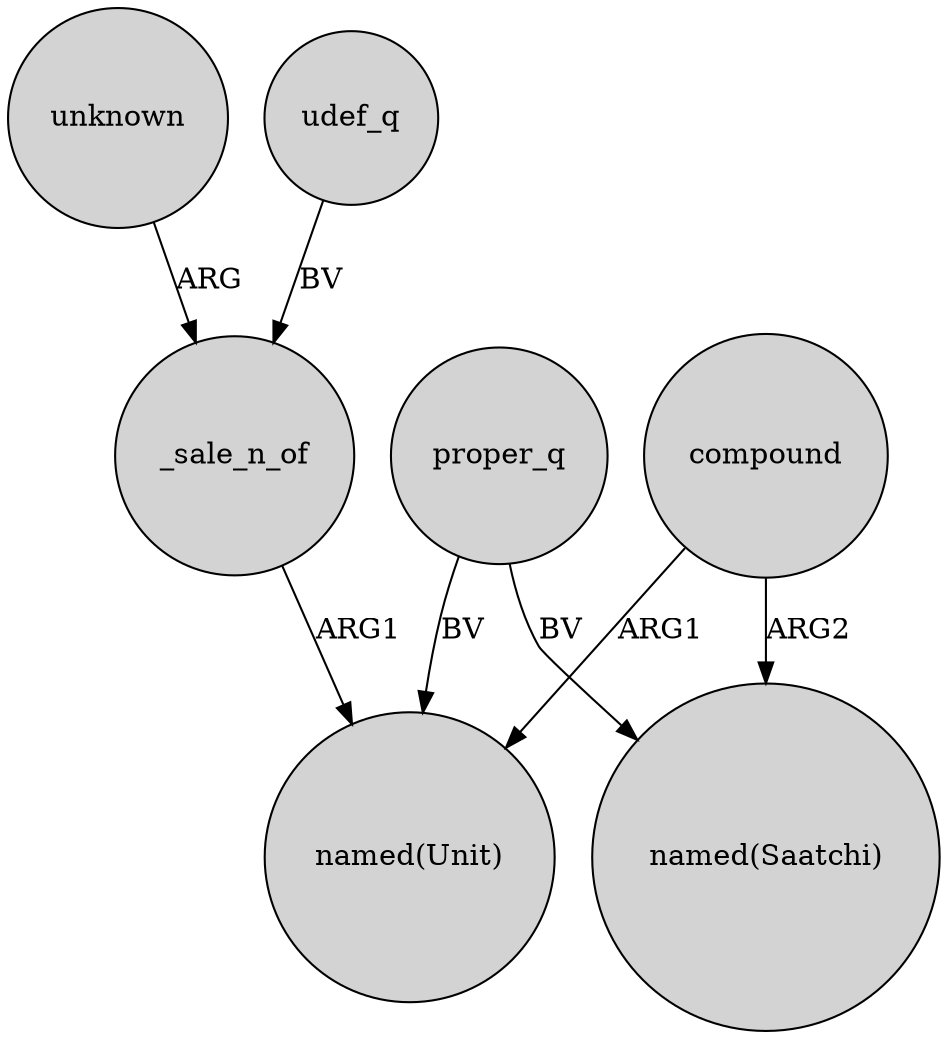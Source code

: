 digraph {
	node [shape=circle style=filled]
	_sale_n_of -> "named(Unit)" [label=ARG1]
	compound -> "named(Saatchi)" [label=ARG2]
	unknown -> _sale_n_of [label=ARG]
	compound -> "named(Unit)" [label=ARG1]
	proper_q -> "named(Saatchi)" [label=BV]
	proper_q -> "named(Unit)" [label=BV]
	udef_q -> _sale_n_of [label=BV]
}
